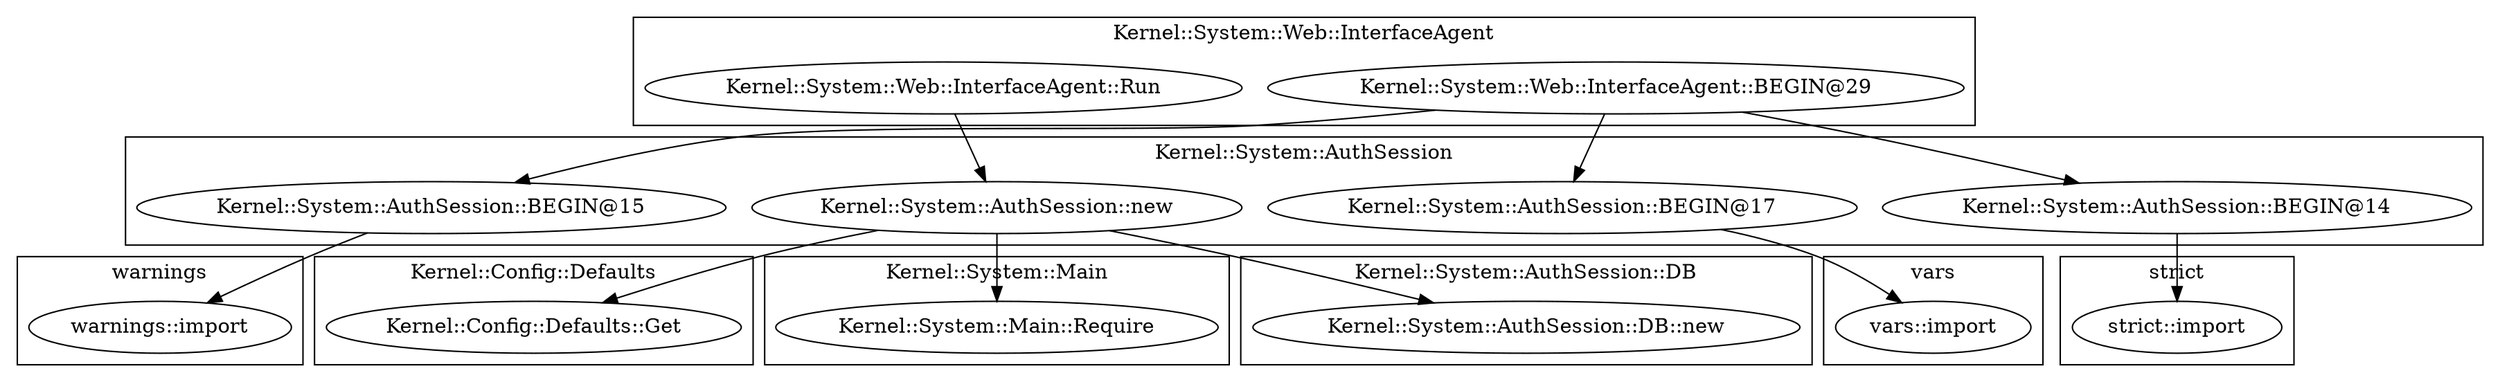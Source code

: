 digraph {
graph [overlap=false]
subgraph cluster_warnings {
	label="warnings";
	"warnings::import";
}
subgraph cluster_vars {
	label="vars";
	"vars::import";
}
subgraph cluster_strict {
	label="strict";
	"strict::import";
}
subgraph cluster_Kernel_Config_Defaults {
	label="Kernel::Config::Defaults";
	"Kernel::Config::Defaults::Get";
}
subgraph cluster_Kernel_System_AuthSession {
	label="Kernel::System::AuthSession";
	"Kernel::System::AuthSession::BEGIN@15";
	"Kernel::System::AuthSession::new";
	"Kernel::System::AuthSession::BEGIN@17";
	"Kernel::System::AuthSession::BEGIN@14";
}
subgraph cluster_Kernel_System_Web_InterfaceAgent {
	label="Kernel::System::Web::InterfaceAgent";
	"Kernel::System::Web::InterfaceAgent::Run";
	"Kernel::System::Web::InterfaceAgent::BEGIN@29";
}
subgraph cluster_Kernel_System_Main {
	label="Kernel::System::Main";
	"Kernel::System::Main::Require";
}
subgraph cluster_Kernel_System_AuthSession_DB {
	label="Kernel::System::AuthSession::DB";
	"Kernel::System::AuthSession::DB::new";
}
"Kernel::System::Web::InterfaceAgent::BEGIN@29" -> "Kernel::System::AuthSession::BEGIN@15";
"Kernel::System::AuthSession::new" -> "Kernel::Config::Defaults::Get";
"Kernel::System::Web::InterfaceAgent::BEGIN@29" -> "Kernel::System::AuthSession::BEGIN@14";
"Kernel::System::Web::InterfaceAgent::Run" -> "Kernel::System::AuthSession::new";
"Kernel::System::AuthSession::BEGIN@15" -> "warnings::import";
"Kernel::System::Web::InterfaceAgent::BEGIN@29" -> "Kernel::System::AuthSession::BEGIN@17";
"Kernel::System::AuthSession::new" -> "Kernel::System::AuthSession::DB::new";
"Kernel::System::AuthSession::BEGIN@17" -> "vars::import";
"Kernel::System::AuthSession::new" -> "Kernel::System::Main::Require";
"Kernel::System::AuthSession::BEGIN@14" -> "strict::import";
}

